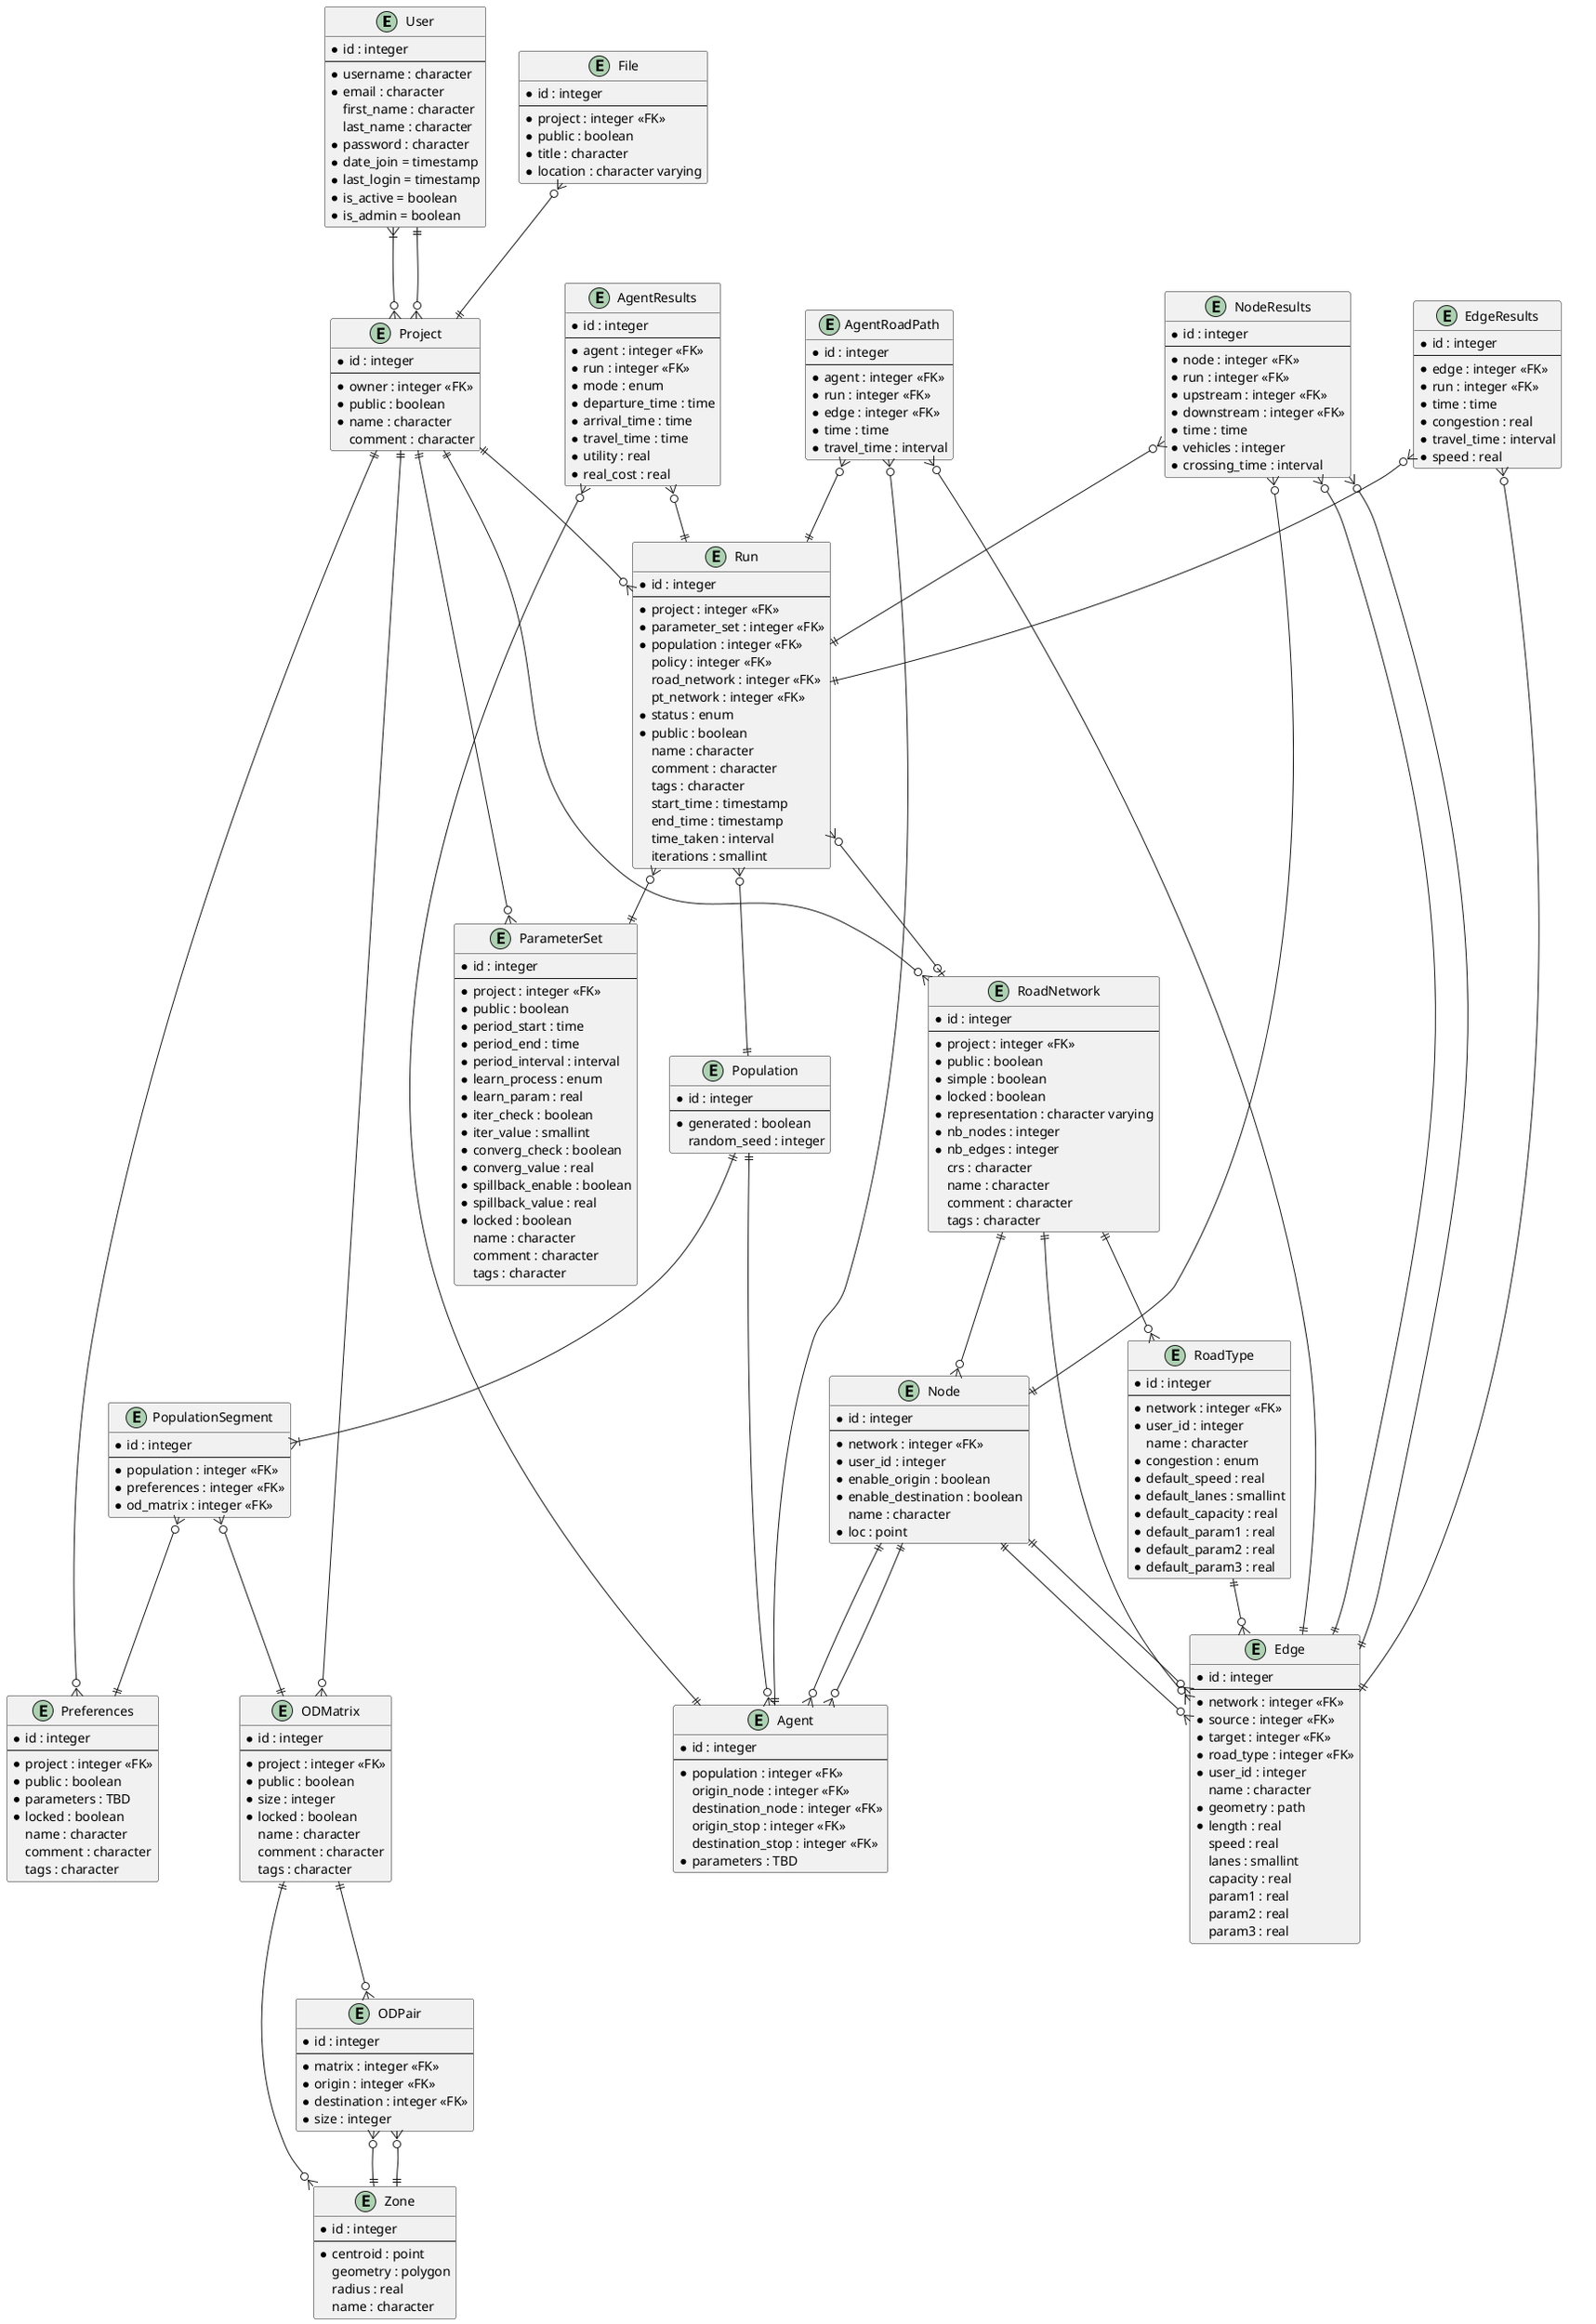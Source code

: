 @startuml

entity "User" as user {
  *id : integer
  --
  *username : character
  *email : character
  first_name : character
  last_name : character
  *password : character
  *date_join = timestamp
  *last_login = timestamp
  *is_active = boolean
  *is_admin = boolean
}

entity "Project" as proj {
  *id : integer
  --
  *owner : integer <<FK>>
  *public : boolean
  *name : character
  comment : character
}

entity "File" as file {
  *id : integer
  --
  *project : integer <<FK>>
  *public : boolean
  *title : character
  *location : character varying
}

entity "Run" as run {
  *id : integer
  --
  *project : integer <<FK>>
  *parameter_set : integer <<FK>>
  *population : integer <<FK>>
  policy : integer <<FK>>
  road_network : integer <<FK>>
  pt_network : integer <<FK>>
  *status : enum
  *public : boolean
  name : character
  comment : character
  tags : character
  start_time : timestamp
  end_time : timestamp
  time_taken : interval
  iterations : smallint
}

entity "ParameterSet" as param {
  *id : integer
  --
  *project : integer <<FK>>
  *public : boolean
  *period_start : time
  *period_end : time
  *period_interval : interval
  *learn_process : enum
  *learn_param : real
  *iter_check : boolean
  *iter_value : smallint
  *converg_check : boolean
  *converg_value : real
  *spillback_enable : boolean
  *spillback_value : real
  *locked : boolean
  name : character
  comment : character
  tags : character
}

entity "Preferences" as pref {
  *id : integer
  --
  *project : integer <<FK>>
  *public : boolean
  *parameters : TBD
  *locked : boolean
  name : character
  comment : character
  tags : character
}

entity "ODMatrix" as od_matrix {
  *id : integer
  --
  *project : integer <<FK>>
  *public : boolean
  *size : integer
  *locked : boolean
  name : character
  comment : character
  tags : character
}

entity "Zone" as zone {
  *id : integer
  --
  *centroid : point
  geometry : polygon
  radius : real
  name : character
}

entity "ODPair" as od_pair {
  *id : integer
  --
  *matrix : integer <<FK>>
  *origin : integer <<FK>>
  *destination : integer <<FK>>
  *size : integer
}

entity "Population" as pop {
  *id : integer
  --
  *generated : boolean
  random_seed : integer
}

entity "PopulationSegment" as pop_seg {
  *id : integer
  --
  *population : integer <<FK>>
  *preferences : integer <<FK>>
  *od_matrix : integer <<FK>>
}

entity "Agent" as agent {
  *id : integer
  --
  *population : integer <<FK>>
  origin_node : integer <<FK>>
  destination_node : integer <<FK>>
  origin_stop : integer <<FK>>
  destination_stop : integer <<FK>>
  *parameters : TBD
}

entity "AgentResults" as a_res {
  *id : integer
  --
  *agent : integer <<FK>>
  *run : integer <<FK>>
  *mode : enum
  *departure_time : time
  *arrival_time : time
  *travel_time : time
  *utility : real
  *real_cost : real
}

entity "AgentRoadPath" as a_path {
  *id : integer
  --
  *agent : integer <<FK>>
  *run : integer <<FK>>
  *edge : integer <<FK>>
  *time : time
  *travel_time : interval
}

entity "RoadNetwork" as net {
  *id : integer
  --
  *project : integer <<FK>>
  *public : boolean
  *simple : boolean
  *locked : boolean
  *representation : character varying
  *nb_nodes : integer
  *nb_edges : integer
  crs : character
  name : character
  comment : character
  tags : character
}

entity "Node" as node {
  *id : integer
  --
  *network : integer <<FK>>
  *user_id : integer
  *enable_origin : boolean
  *enable_destination : boolean
  name : character
  *loc : point
}

entity "NodeResults" as n_res {
  *id : integer
  --
  *node : integer <<FK>>
  *run : integer <<FK>>
  *upstream : integer <<FK>>
  *downstream : integer <<FK>>
  *time : time
  *vehicles : integer
  *crossing_time : interval
}

entity "RoadType" as road_type {
  *id : integer
  --
  *network : integer <<FK>>
  *user_id : integer
  name : character
  *congestion : enum
  *default_speed : real
  *default_lanes : smallint
  *default_capacity : real
  *default_param1 : real
  *default_param2 : real
  *default_param3 : real
}

entity "Edge" as edge {
  *id : integer
  --
  *network : integer <<FK>>
  *source : integer <<FK>>
  *target : integer <<FK>>
  *road_type : integer <<FK>>
  *user_id : integer
  name : character
  *geometry : path
  *length : real
  speed : real
  lanes : smallint
  capacity : real
  param1 : real
  param2 : real
  param3 : real
}

entity "EdgeResults" as e_res {
  *id : integer
  --
  *edge : integer <<FK>>
  *run : integer <<FK>>
  *time : time
  *congestion : real
  *travel_time : interval
  *speed : real
}

user }|--o{ proj
user ||--o{ proj
file }o--|| proj
proj ||--o{ run
proj ||--o{ net
proj ||--o{ param
proj ||--o{ pref
proj ||--o{ od_matrix
run }o--o| net
run }o--|| param
run }o--|| pop
pop ||--|{ pop_seg
pop_seg }o--|| od_matrix
pop_seg }o--|| pref
od_matrix ||--o{ od_pair
od_matrix ||--o{ zone
od_pair }o--|| zone
od_pair }o--|| zone
pop ||--o{ agent
node ||--o{ agent
node ||--o{ agent
a_res }o--|| agent
a_res }o--|| run
a_path }o--|| agent
a_path }o--|| run
a_path }o--|| edge
net ||--o{ edge
net ||--o{ road_type
road_type ||--o{ edge
net ||--o{ node
node ||--o{ edge
node ||--o{ edge
n_res }o--|| node
n_res }o--|| run
n_res }o--|| edge
n_res }o--|| edge
e_res }o--|| edge
e_res }o--|| run

@enduml
